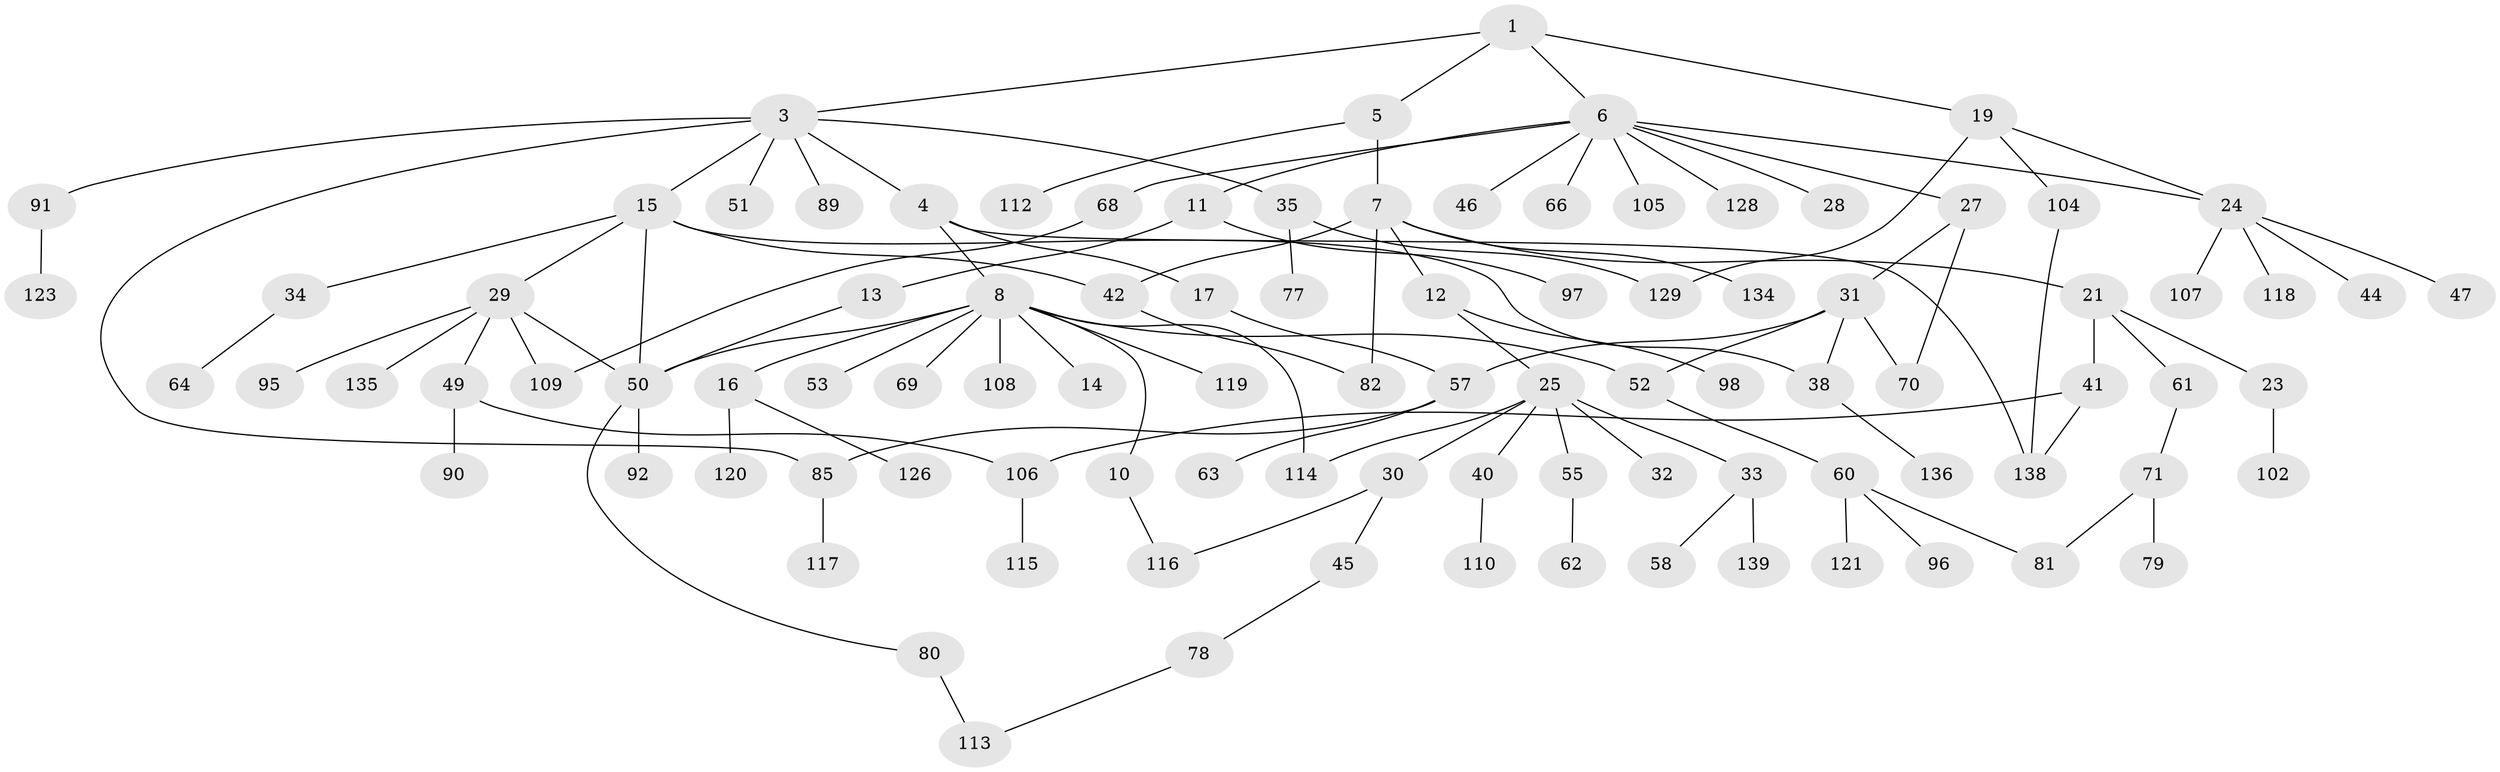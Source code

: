 // original degree distribution, {3: 0.18705035971223022, 7: 0.014388489208633094, 4: 0.07913669064748201, 9: 0.007194244604316547, 6: 0.04316546762589928, 2: 0.19424460431654678, 1: 0.45323741007194246, 8: 0.007194244604316547, 5: 0.014388489208633094}
// Generated by graph-tools (version 1.1) at 2025/41/03/06/25 10:41:30]
// undirected, 97 vertices, 116 edges
graph export_dot {
graph [start="1"]
  node [color=gray90,style=filled];
  1 [super="+2"];
  3 [super="+20"];
  4;
  5;
  6 [super="+26"];
  7 [super="+76"];
  8 [super="+9"];
  10 [super="+72"];
  11 [super="+86"];
  12 [super="+130"];
  13;
  14;
  15;
  16 [super="+22"];
  17 [super="+18"];
  19 [super="+83"];
  21 [super="+39"];
  23 [super="+56"];
  24 [super="+88"];
  25 [super="+43"];
  27;
  28;
  29 [super="+37"];
  30;
  31 [super="+48"];
  32;
  33 [super="+36"];
  34 [super="+132"];
  35 [super="+59"];
  38 [super="+67"];
  40 [super="+137"];
  41 [super="+93"];
  42 [super="+127"];
  44;
  45 [super="+54"];
  46;
  47;
  49 [super="+65"];
  50 [super="+101"];
  51;
  52 [super="+74"];
  53;
  55 [super="+99"];
  57 [super="+75"];
  58;
  60 [super="+87"];
  61 [super="+73"];
  62;
  63;
  64;
  66;
  68;
  69;
  70 [super="+122"];
  71 [super="+84"];
  77;
  78 [super="+125"];
  79;
  80;
  81 [super="+94"];
  82;
  85 [super="+103"];
  89;
  90;
  91;
  92 [super="+100"];
  95;
  96;
  97 [super="+124"];
  98;
  102;
  104;
  105;
  106 [super="+111"];
  107;
  108;
  109 [super="+131"];
  110;
  112;
  113;
  114;
  115;
  116;
  117;
  118;
  119;
  120;
  121;
  123;
  126;
  128;
  129 [super="+133"];
  134;
  135;
  136;
  138;
  139;
  1 -- 5;
  1 -- 6;
  1 -- 3;
  1 -- 19;
  3 -- 4;
  3 -- 15;
  3 -- 51;
  3 -- 89;
  3 -- 85;
  3 -- 35;
  3 -- 91;
  4 -- 8;
  4 -- 17;
  4 -- 138;
  5 -- 7;
  5 -- 112;
  6 -- 11;
  6 -- 24;
  6 -- 46;
  6 -- 66;
  6 -- 68;
  6 -- 105;
  6 -- 128;
  6 -- 27;
  6 -- 28;
  7 -- 12;
  7 -- 21;
  7 -- 134;
  7 -- 42;
  7 -- 82;
  8 -- 14;
  8 -- 53;
  8 -- 108;
  8 -- 16;
  8 -- 114;
  8 -- 69;
  8 -- 119;
  8 -- 10;
  8 -- 50;
  8 -- 52;
  10 -- 116;
  11 -- 13;
  11 -- 97;
  12 -- 25;
  12 -- 98;
  13 -- 50;
  15 -- 29;
  15 -- 34;
  15 -- 42;
  15 -- 38;
  15 -- 50;
  16 -- 120;
  16 -- 126;
  17 -- 57;
  19 -- 104;
  19 -- 24;
  19 -- 129;
  21 -- 23;
  21 -- 61;
  21 -- 41;
  23 -- 102;
  24 -- 44;
  24 -- 47;
  24 -- 107;
  24 -- 118;
  25 -- 30;
  25 -- 32;
  25 -- 33;
  25 -- 40;
  25 -- 55;
  25 -- 114;
  27 -- 31;
  27 -- 70;
  29 -- 49;
  29 -- 95;
  29 -- 135;
  29 -- 50;
  29 -- 109;
  30 -- 45;
  30 -- 116;
  31 -- 38;
  31 -- 52;
  31 -- 70;
  31 -- 57;
  33 -- 58;
  33 -- 139;
  34 -- 64;
  35 -- 77;
  35 -- 129;
  38 -- 136;
  40 -- 110;
  41 -- 138;
  41 -- 106;
  42 -- 82;
  45 -- 78;
  49 -- 90;
  49 -- 106;
  50 -- 80;
  50 -- 92;
  52 -- 60;
  55 -- 62;
  57 -- 63;
  57 -- 85;
  60 -- 96;
  60 -- 121;
  60 -- 81;
  61 -- 71;
  68 -- 109;
  71 -- 79;
  71 -- 81;
  78 -- 113;
  80 -- 113;
  85 -- 117;
  91 -- 123;
  104 -- 138;
  106 -- 115;
}
